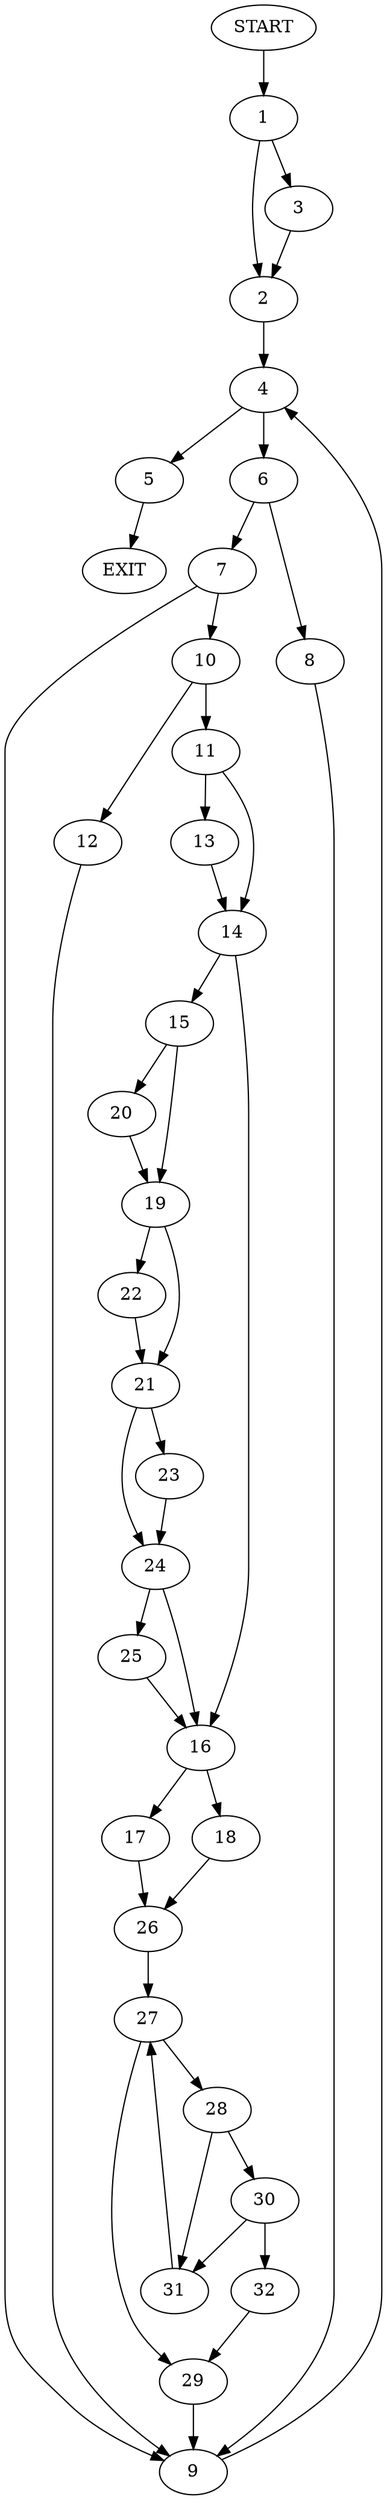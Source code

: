 digraph {
0 [label="START"]
33 [label="EXIT"]
0 -> 1
1 -> 2
1 -> 3
3 -> 2
2 -> 4
4 -> 5
4 -> 6
5 -> 33
6 -> 7
6 -> 8
7 -> 9
7 -> 10
8 -> 9
9 -> 4
10 -> 11
10 -> 12
11 -> 13
11 -> 14
12 -> 9
13 -> 14
14 -> 15
14 -> 16
16 -> 17
16 -> 18
15 -> 19
15 -> 20
20 -> 19
19 -> 21
19 -> 22
22 -> 21
21 -> 23
21 -> 24
24 -> 16
24 -> 25
23 -> 24
25 -> 16
17 -> 26
18 -> 26
26 -> 27
27 -> 28
27 -> 29
29 -> 9
28 -> 30
28 -> 31
30 -> 32
30 -> 31
31 -> 27
32 -> 29
}
